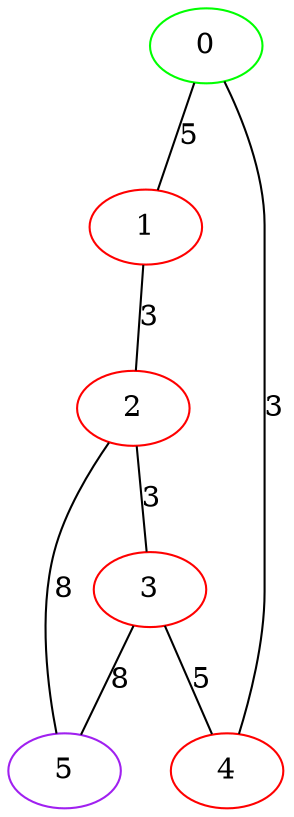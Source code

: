 graph "" {
0 [color=green, weight=2];
1 [color=red, weight=1];
2 [color=red, weight=1];
3 [color=red, weight=1];
4 [color=red, weight=1];
5 [color=purple, weight=4];
0 -- 1  [key=0, label=5];
0 -- 4  [key=0, label=3];
1 -- 2  [key=0, label=3];
2 -- 3  [key=0, label=3];
2 -- 5  [key=0, label=8];
3 -- 4  [key=0, label=5];
3 -- 5  [key=0, label=8];
}
